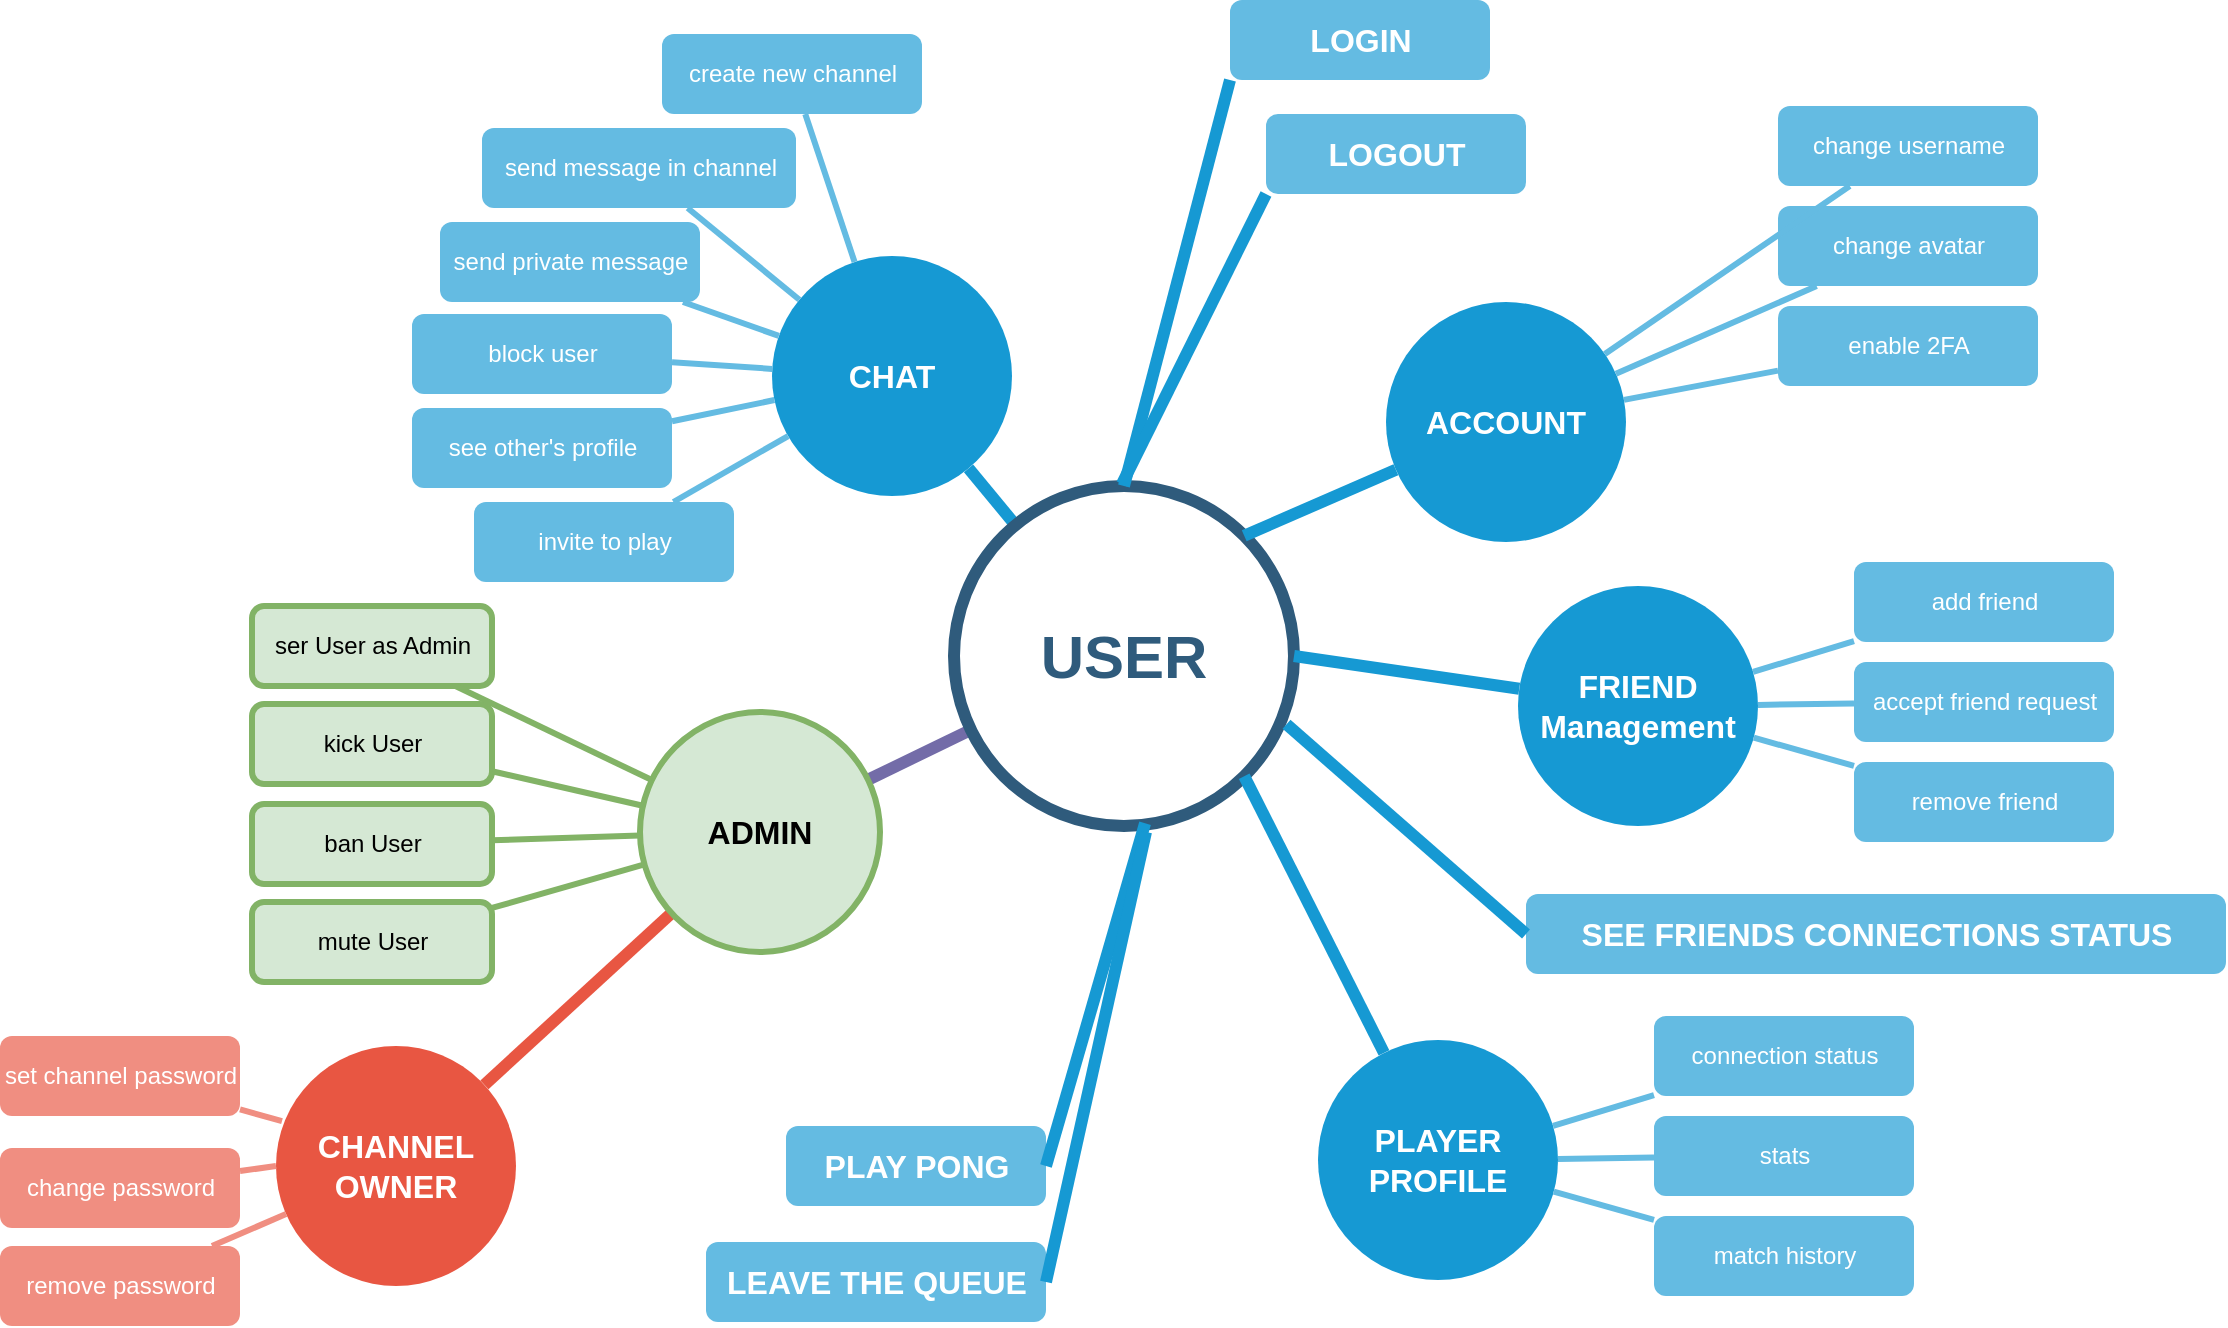 <mxfile version="21.7.5" type="github">
  <diagram id="6a731a19-8d31-9384-78a2-239565b7b9f0" name="Page-1">
    <mxGraphModel dx="784" dy="956" grid="0" gridSize="10" guides="1" tooltips="1" connect="1" arrows="1" fold="1" page="0" pageScale="1" pageWidth="1169" pageHeight="827" background="none" math="0" shadow="0">
      <root>
        <mxCell id="0" />
        <mxCell id="1" parent="0" />
        <mxCell id="1350" value="CHAT" style="ellipse;whiteSpace=wrap;html=1;shadow=0;fontFamily=Helvetica;fontSize=16;fontColor=#FFFFFF;align=center;strokeWidth=3;fillColor=#1699D3;strokeColor=none;fontStyle=1" parent="1" vertex="1">
          <mxGeometry x="840" y="611" width="120" height="120" as="geometry" />
        </mxCell>
        <mxCell id="1356" value="CHANNEL OWNER" style="ellipse;whiteSpace=wrap;html=1;shadow=0;fontFamily=Helvetica;fontSize=16;fontColor=#FFFFFF;align=center;strokeWidth=3;fillColor=#E85642;strokeColor=none;fontStyle=1" parent="1" vertex="1">
          <mxGeometry x="592" y="1006" width="120" height="120" as="geometry" />
        </mxCell>
        <mxCell id="1359" style="endArrow=none;strokeWidth=6;strokeColor=#1699D3;html=1;" parent="1" source="1515" target="1350" edge="1">
          <mxGeometry relative="1" as="geometry" />
        </mxCell>
        <mxCell id="1363" style="endArrow=none;strokeWidth=6;strokeColor=#736CA8;html=1;" parent="1" source="1515" target="1516" edge="1">
          <mxGeometry relative="1" as="geometry" />
        </mxCell>
        <mxCell id="1366" value="" style="edgeStyle=none;endArrow=none;strokeWidth=6;strokeColor=#E85642;html=1;" parent="1" source="1516" target="1356" edge="1">
          <mxGeometry x="181" y="226.5" width="100" height="100" as="geometry">
            <mxPoint x="277" y="329.5" as="sourcePoint" />
            <mxPoint x="377" y="229.5" as="targetPoint" />
          </mxGeometry>
        </mxCell>
        <mxCell id="1368" value="invite to play" style="rounded=1;fillColor=#64BBE2;strokeColor=none;strokeWidth=3;shadow=0;html=1;fontColor=#FFFFFF;" parent="1" vertex="1">
          <mxGeometry x="691" y="734" width="130" height="40" as="geometry" />
        </mxCell>
        <mxCell id="1369" value="see other&#39;s profile" style="rounded=1;fillColor=#64BBE2;strokeColor=none;strokeWidth=3;shadow=0;html=1;fontColor=#FFFFFF;" parent="1" vertex="1">
          <mxGeometry x="660" y="687" width="130" height="40" as="geometry" />
        </mxCell>
        <mxCell id="1370" value="block user" style="rounded=1;fillColor=#64BBE2;strokeColor=none;strokeWidth=3;shadow=0;html=1;fontColor=#FFFFFF;" parent="1" vertex="1">
          <mxGeometry x="660" y="640" width="130" height="40" as="geometry" />
        </mxCell>
        <mxCell id="1371" value="send private message" style="rounded=1;fillColor=#64BBE2;strokeColor=none;strokeWidth=3;shadow=0;html=1;fontColor=#FFFFFF;" parent="1" vertex="1">
          <mxGeometry x="674" y="594" width="130" height="40" as="geometry" />
        </mxCell>
        <mxCell id="1372" value="send message in channel" style="rounded=1;fillColor=#64BBE2;strokeColor=none;strokeWidth=3;shadow=0;html=1;fontColor=#FFFFFF;" parent="1" vertex="1">
          <mxGeometry x="695" y="547" width="157" height="40" as="geometry" />
        </mxCell>
        <mxCell id="1373" value="create new channel" style="rounded=1;fillColor=#64BBE2;strokeColor=none;strokeWidth=3;shadow=0;html=1;fontColor=#FFFFFF;" parent="1" vertex="1">
          <mxGeometry x="785" y="500" width="130" height="40" as="geometry" />
        </mxCell>
        <mxCell id="1380" value="" style="edgeStyle=none;endArrow=none;strokeWidth=3;strokeColor=#64BBE2;html=1;" parent="1" source="1350" target="1368" edge="1">
          <mxGeometry x="-221.5" y="56.5" width="100" height="100" as="geometry">
            <mxPoint x="-221.5" y="156.5" as="sourcePoint" />
            <mxPoint x="-121.5" y="56.5" as="targetPoint" />
          </mxGeometry>
        </mxCell>
        <mxCell id="1381" value="" style="edgeStyle=none;endArrow=none;strokeWidth=3;strokeColor=#64BBE2;html=1;" parent="1" source="1350" target="1369" edge="1">
          <mxGeometry x="-221.5" y="56.5" width="100" height="100" as="geometry">
            <mxPoint x="-221.5" y="156.5" as="sourcePoint" />
            <mxPoint x="-121.5" y="56.5" as="targetPoint" />
          </mxGeometry>
        </mxCell>
        <mxCell id="1382" value="" style="edgeStyle=none;endArrow=none;strokeWidth=3;strokeColor=#64BBE2;html=1;" parent="1" source="1350" target="1370" edge="1">
          <mxGeometry x="-221.5" y="56.5" width="100" height="100" as="geometry">
            <mxPoint x="-221.5" y="156.5" as="sourcePoint" />
            <mxPoint x="-121.5" y="56.5" as="targetPoint" />
          </mxGeometry>
        </mxCell>
        <mxCell id="1383" value="" style="edgeStyle=none;endArrow=none;strokeWidth=3;strokeColor=#64BBE2;html=1;" parent="1" source="1350" target="1371" edge="1">
          <mxGeometry x="-221.5" y="56.5" width="100" height="100" as="geometry">
            <mxPoint x="-221.5" y="156.5" as="sourcePoint" />
            <mxPoint x="-121.5" y="56.5" as="targetPoint" />
          </mxGeometry>
        </mxCell>
        <mxCell id="1384" value="" style="edgeStyle=none;endArrow=none;strokeWidth=3;strokeColor=#64BBE2;html=1;" parent="1" source="1350" target="1372" edge="1">
          <mxGeometry x="-221.5" y="56.5" width="100" height="100" as="geometry">
            <mxPoint x="-221.5" y="156.5" as="sourcePoint" />
            <mxPoint x="-121.5" y="56.5" as="targetPoint" />
          </mxGeometry>
        </mxCell>
        <mxCell id="1385" value="" style="edgeStyle=none;endArrow=none;strokeWidth=3;strokeColor=#64BBE2;html=1;" parent="1" source="1350" target="1373" edge="1">
          <mxGeometry x="-221.5" y="56.5" width="100" height="100" as="geometry">
            <mxPoint x="-221.5" y="156.5" as="sourcePoint" />
            <mxPoint x="-121.5" y="56.5" as="targetPoint" />
          </mxGeometry>
        </mxCell>
        <mxCell id="1495" value="set channel password" style="rounded=1;fillColor=#f08e81;strokeColor=none;strokeWidth=3;shadow=0;html=1;fontColor=#FFFFFF;" parent="1" vertex="1">
          <mxGeometry x="454" y="1001" width="120" height="40" as="geometry" />
        </mxCell>
        <mxCell id="1496" value="change password" style="rounded=1;fillColor=#f08e81;strokeColor=none;strokeWidth=3;shadow=0;html=1;fontColor=#FFFFFF;" parent="1" vertex="1">
          <mxGeometry x="454" y="1057" width="120" height="40" as="geometry" />
        </mxCell>
        <mxCell id="1497" value="remove password" style="rounded=1;fillColor=#f08e81;strokeColor=none;strokeWidth=3;shadow=0;html=1;fontColor=#FFFFFF;" parent="1" vertex="1">
          <mxGeometry x="454" y="1106" width="120" height="40" as="geometry" />
        </mxCell>
        <mxCell id="1508" value="" style="edgeStyle=none;endArrow=none;strokeWidth=3;strokeColor=#F08E81;html=1;exitX=0.025;exitY=0.313;exitDx=0;exitDy=0;exitPerimeter=0;" parent="1" source="1356" target="1495" edge="1">
          <mxGeometry x="188.5" y="51.5" width="100" height="100" as="geometry">
            <mxPoint x="586.701" y="1013.902" as="sourcePoint" />
            <mxPoint x="298" y="-173.5" as="targetPoint" />
          </mxGeometry>
        </mxCell>
        <mxCell id="1509" value="" style="edgeStyle=none;endArrow=none;strokeWidth=3;strokeColor=#F08E81;html=1;exitX=0;exitY=0.5;exitDx=0;exitDy=0;" parent="1" source="1356" target="1496" edge="1">
          <mxGeometry x="188.5" y="51.5" width="100" height="100" as="geometry">
            <mxPoint x="592.001" y="1034.098" as="sourcePoint" />
            <mxPoint x="298" y="-173.5" as="targetPoint" />
          </mxGeometry>
        </mxCell>
        <mxCell id="1510" value="" style="edgeStyle=none;endArrow=none;strokeWidth=3;strokeColor=#F08E81;html=1;" parent="1" source="1356" target="1497" edge="1">
          <mxGeometry x="188.5" y="51.5" width="100" height="100" as="geometry">
            <mxPoint x="203.5" y="-16.5" as="sourcePoint" />
            <mxPoint x="303.5" y="-116.5" as="targetPoint" />
          </mxGeometry>
        </mxCell>
        <mxCell id="1515" value="USER" style="ellipse;whiteSpace=wrap;html=1;shadow=0;fontFamily=Helvetica;fontSize=30;fontColor=#2F5B7C;align=center;strokeColor=#2F5B7C;strokeWidth=6;fillColor=#FFFFFF;fontStyle=1;gradientColor=none;" parent="1" vertex="1">
          <mxGeometry x="931" y="726" width="170" height="170" as="geometry" />
        </mxCell>
        <mxCell id="1516" value="ADMIN" style="ellipse;whiteSpace=wrap;html=1;shadow=0;fontFamily=Helvetica;fontSize=16;align=center;strokeWidth=3;fillColor=#d5e8d4;strokeColor=#82b366;fontStyle=1" parent="1" vertex="1">
          <mxGeometry x="774" y="839" width="120" height="120" as="geometry" />
        </mxCell>
        <mxCell id="1517" value="ser User as Admin" style="rounded=1;fillColor=#d5e8d4;strokeColor=#82b366;strokeWidth=3;shadow=0;html=1;" parent="1" vertex="1">
          <mxGeometry x="580" y="786" width="120" height="40" as="geometry" />
        </mxCell>
        <mxCell id="1522" value="kick User" style="rounded=1;fillColor=#d5e8d4;strokeColor=#82b366;strokeWidth=3;shadow=0;html=1;" parent="1" vertex="1">
          <mxGeometry x="580" y="835" width="120" height="40" as="geometry" />
        </mxCell>
        <mxCell id="1527" value="mute User" style="rounded=1;fillColor=#d5e8d4;strokeColor=#82b366;strokeWidth=3;shadow=0;html=1;" parent="1" vertex="1">
          <mxGeometry x="580" y="934" width="120" height="40" as="geometry" />
        </mxCell>
        <mxCell id="1528" value="" style="edgeStyle=none;endArrow=none;strokeWidth=3;strokeColor=#82b366;html=1;fillColor=#d5e8d4;" parent="1" source="1516" target="1517" edge="1">
          <mxGeometry x="-1498" y="-303.5" width="100" height="100" as="geometry">
            <mxPoint x="-1170" y="-108" as="sourcePoint" />
            <mxPoint x="-1070" y="-208" as="targetPoint" />
          </mxGeometry>
        </mxCell>
        <mxCell id="1529" value="ban User" style="rounded=1;fillColor=#d5e8d4;strokeColor=#82b366;strokeWidth=3;shadow=0;html=1;" parent="1" vertex="1">
          <mxGeometry x="580" y="885" width="120" height="40" as="geometry" />
        </mxCell>
        <mxCell id="1534" value="" style="edgeStyle=none;endArrow=none;strokeWidth=3;strokeColor=#82b366;html=1;fillColor=#d5e8d4;" parent="1" source="1516" target="1522" edge="1">
          <mxGeometry x="-1498" y="-303.5" width="100" height="100" as="geometry">
            <mxPoint x="-1170" y="-108" as="sourcePoint" />
            <mxPoint x="-1070" y="-208" as="targetPoint" />
          </mxGeometry>
        </mxCell>
        <mxCell id="1539" value="" style="edgeStyle=none;endArrow=none;strokeWidth=3;strokeColor=#82b366;html=1;fillColor=#d5e8d4;" parent="1" source="1516" target="1527" edge="1">
          <mxGeometry x="-1498" y="-303.5" width="100" height="100" as="geometry">
            <mxPoint x="-1170" y="-108" as="sourcePoint" />
            <mxPoint x="-1070" y="-208" as="targetPoint" />
          </mxGeometry>
        </mxCell>
        <mxCell id="1540" value="" style="edgeStyle=none;endArrow=none;strokeWidth=3;strokeColor=#82b366;html=1;fillColor=#d5e8d4;" parent="1" source="1516" target="1529" edge="1">
          <mxGeometry x="-1498" y="-303.5" width="100" height="100" as="geometry">
            <mxPoint x="-1170" y="-108" as="sourcePoint" />
            <mxPoint x="-1070" y="-208" as="targetPoint" />
          </mxGeometry>
        </mxCell>
        <mxCell id="1542" style="edgeStyle=none;rounded=0;html=1;exitX=0.5;exitY=1;endArrow=none;endFill=0;jettySize=auto;orthogonalLoop=1;strokeColor=#82b366;strokeWidth=2;fillColor=#d5e8d4;fontSize=20;fontColor=#23445D;" parent="1" source="1529" target="1529" edge="1">
          <mxGeometry relative="1" as="geometry" />
        </mxCell>
        <mxCell id="U_JDzgncAyJ7v2yDqkH5-1543" style="edgeStyle=orthogonalEdgeStyle;rounded=0;orthogonalLoop=1;jettySize=auto;html=1;exitX=0.5;exitY=1;exitDx=0;exitDy=0;" edge="1" parent="1" source="1372" target="1372">
          <mxGeometry relative="1" as="geometry" />
        </mxCell>
        <mxCell id="U_JDzgncAyJ7v2yDqkH5-1544" value="ACCOUNT" style="ellipse;whiteSpace=wrap;html=1;shadow=0;fontFamily=Helvetica;fontSize=16;fontColor=#FFFFFF;align=center;strokeWidth=3;fillColor=#1699D3;strokeColor=none;fontStyle=1" vertex="1" parent="1">
          <mxGeometry x="1147" y="634" width="120" height="120" as="geometry" />
        </mxCell>
        <mxCell id="U_JDzgncAyJ7v2yDqkH5-1545" style="endArrow=none;strokeWidth=6;strokeColor=#1699D3;html=1;exitX=1;exitY=0;exitDx=0;exitDy=0;" edge="1" parent="1" target="U_JDzgncAyJ7v2yDqkH5-1544" source="1515">
          <mxGeometry relative="1" as="geometry">
            <mxPoint x="1077" y="757" as="sourcePoint" />
          </mxGeometry>
        </mxCell>
        <mxCell id="U_JDzgncAyJ7v2yDqkH5-1546" value="enable 2FA" style="rounded=1;fillColor=#64BBE2;strokeColor=none;strokeWidth=3;shadow=0;html=1;fontColor=#FFFFFF;" vertex="1" parent="1">
          <mxGeometry x="1343" y="636" width="130" height="40" as="geometry" />
        </mxCell>
        <mxCell id="U_JDzgncAyJ7v2yDqkH5-1547" value="change avatar" style="rounded=1;fillColor=#64BBE2;strokeColor=none;strokeWidth=3;shadow=0;html=1;fontColor=#FFFFFF;" vertex="1" parent="1">
          <mxGeometry x="1343" y="586" width="130" height="40" as="geometry" />
        </mxCell>
        <mxCell id="U_JDzgncAyJ7v2yDqkH5-1548" value="change username" style="rounded=1;fillColor=#64BBE2;strokeColor=none;strokeWidth=3;shadow=0;html=1;fontColor=#FFFFFF;" vertex="1" parent="1">
          <mxGeometry x="1343" y="536" width="130" height="40" as="geometry" />
        </mxCell>
        <mxCell id="U_JDzgncAyJ7v2yDqkH5-1552" value="" style="edgeStyle=none;endArrow=none;strokeWidth=3;strokeColor=#64BBE2;html=1;" edge="1" parent="1" source="U_JDzgncAyJ7v2yDqkH5-1544" target="U_JDzgncAyJ7v2yDqkH5-1546">
          <mxGeometry x="-221.5" y="56.5" width="100" height="100" as="geometry">
            <mxPoint x="437.5" y="249.5" as="sourcePoint" />
            <mxPoint x="537.5" y="149.5" as="targetPoint" />
          </mxGeometry>
        </mxCell>
        <mxCell id="U_JDzgncAyJ7v2yDqkH5-1553" value="" style="edgeStyle=none;endArrow=none;strokeWidth=3;strokeColor=#64BBE2;html=1;" edge="1" parent="1" source="U_JDzgncAyJ7v2yDqkH5-1544" target="U_JDzgncAyJ7v2yDqkH5-1547">
          <mxGeometry x="-221.5" y="56.5" width="100" height="100" as="geometry">
            <mxPoint x="437.5" y="249.5" as="sourcePoint" />
            <mxPoint x="537.5" y="149.5" as="targetPoint" />
          </mxGeometry>
        </mxCell>
        <mxCell id="U_JDzgncAyJ7v2yDqkH5-1554" value="" style="edgeStyle=none;endArrow=none;strokeWidth=3;strokeColor=#64BBE2;html=1;" edge="1" parent="1" source="U_JDzgncAyJ7v2yDqkH5-1544" target="U_JDzgncAyJ7v2yDqkH5-1548">
          <mxGeometry x="-221.5" y="56.5" width="100" height="100" as="geometry">
            <mxPoint x="437.5" y="249.5" as="sourcePoint" />
            <mxPoint x="537.5" y="149.5" as="targetPoint" />
          </mxGeometry>
        </mxCell>
        <mxCell id="U_JDzgncAyJ7v2yDqkH5-1558" style="edgeStyle=orthogonalEdgeStyle;rounded=0;orthogonalLoop=1;jettySize=auto;html=1;exitX=0.5;exitY=1;exitDx=0;exitDy=0;" edge="1" parent="1">
          <mxGeometry relative="1" as="geometry">
            <mxPoint x="1439.5" y="551" as="sourcePoint" />
            <mxPoint x="1439.5" y="551" as="targetPoint" />
          </mxGeometry>
        </mxCell>
        <mxCell id="U_JDzgncAyJ7v2yDqkH5-1559" value="FRIEND Management" style="ellipse;whiteSpace=wrap;html=1;shadow=0;fontFamily=Helvetica;fontSize=16;fontColor=#FFFFFF;align=center;strokeWidth=3;fillColor=#1699D3;strokeColor=none;fontStyle=1" vertex="1" parent="1">
          <mxGeometry x="1213" y="776" width="120" height="120" as="geometry" />
        </mxCell>
        <mxCell id="U_JDzgncAyJ7v2yDqkH5-1560" style="endArrow=none;strokeWidth=6;strokeColor=#1699D3;html=1;exitX=1;exitY=0.5;exitDx=0;exitDy=0;" edge="1" parent="1" target="U_JDzgncAyJ7v2yDqkH5-1559" source="1515">
          <mxGeometry relative="1" as="geometry">
            <mxPoint x="1080" y="927" as="sourcePoint" />
          </mxGeometry>
        </mxCell>
        <mxCell id="U_JDzgncAyJ7v2yDqkH5-1561" value="remove friend" style="rounded=1;fillColor=#64BBE2;strokeColor=none;strokeWidth=3;shadow=0;html=1;fontColor=#FFFFFF;" vertex="1" parent="1">
          <mxGeometry x="1381" y="864" width="130" height="40" as="geometry" />
        </mxCell>
        <mxCell id="U_JDzgncAyJ7v2yDqkH5-1562" value="accept friend request" style="rounded=1;fillColor=#64BBE2;strokeColor=none;strokeWidth=3;shadow=0;html=1;fontColor=#FFFFFF;" vertex="1" parent="1">
          <mxGeometry x="1381" y="814" width="130" height="40" as="geometry" />
        </mxCell>
        <mxCell id="U_JDzgncAyJ7v2yDqkH5-1563" value="add friend" style="rounded=1;fillColor=#64BBE2;strokeColor=none;strokeWidth=3;shadow=0;html=1;fontColor=#FFFFFF;" vertex="1" parent="1">
          <mxGeometry x="1381" y="764" width="130" height="40" as="geometry" />
        </mxCell>
        <mxCell id="U_JDzgncAyJ7v2yDqkH5-1564" value="" style="edgeStyle=none;endArrow=none;strokeWidth=3;strokeColor=#64BBE2;html=1;" edge="1" parent="1" source="U_JDzgncAyJ7v2yDqkH5-1559" target="U_JDzgncAyJ7v2yDqkH5-1561">
          <mxGeometry x="-221.5" y="56.5" width="100" height="100" as="geometry">
            <mxPoint x="441.5" y="425.5" as="sourcePoint" />
            <mxPoint x="541.5" y="325.5" as="targetPoint" />
          </mxGeometry>
        </mxCell>
        <mxCell id="U_JDzgncAyJ7v2yDqkH5-1565" value="" style="edgeStyle=none;endArrow=none;strokeWidth=3;strokeColor=#64BBE2;html=1;" edge="1" parent="1" source="U_JDzgncAyJ7v2yDqkH5-1559" target="U_JDzgncAyJ7v2yDqkH5-1562">
          <mxGeometry x="-221.5" y="56.5" width="100" height="100" as="geometry">
            <mxPoint x="441.5" y="425.5" as="sourcePoint" />
            <mxPoint x="541.5" y="325.5" as="targetPoint" />
          </mxGeometry>
        </mxCell>
        <mxCell id="U_JDzgncAyJ7v2yDqkH5-1566" value="" style="edgeStyle=none;endArrow=none;strokeWidth=3;strokeColor=#64BBE2;html=1;" edge="1" parent="1" source="U_JDzgncAyJ7v2yDqkH5-1559" target="U_JDzgncAyJ7v2yDqkH5-1563">
          <mxGeometry x="-221.5" y="56.5" width="100" height="100" as="geometry">
            <mxPoint x="441.5" y="425.5" as="sourcePoint" />
            <mxPoint x="541.5" y="325.5" as="targetPoint" />
          </mxGeometry>
        </mxCell>
        <mxCell id="U_JDzgncAyJ7v2yDqkH5-1567" style="edgeStyle=orthogonalEdgeStyle;rounded=0;orthogonalLoop=1;jettySize=auto;html=1;exitX=0.5;exitY=1;exitDx=0;exitDy=0;" edge="1" parent="1">
          <mxGeometry relative="1" as="geometry">
            <mxPoint x="1477.5" y="779" as="sourcePoint" />
            <mxPoint x="1477.5" y="779" as="targetPoint" />
          </mxGeometry>
        </mxCell>
        <mxCell id="U_JDzgncAyJ7v2yDqkH5-1568" value="PLAYER PROFILE" style="ellipse;whiteSpace=wrap;html=1;shadow=0;fontFamily=Helvetica;fontSize=16;fontColor=#FFFFFF;align=center;strokeWidth=3;fillColor=#1699D3;strokeColor=none;fontStyle=1" vertex="1" parent="1">
          <mxGeometry x="1113" y="1003" width="120" height="120" as="geometry" />
        </mxCell>
        <mxCell id="U_JDzgncAyJ7v2yDqkH5-1569" style="endArrow=none;strokeWidth=6;strokeColor=#1699D3;html=1;exitX=1;exitY=1;exitDx=0;exitDy=0;" edge="1" parent="1" target="U_JDzgncAyJ7v2yDqkH5-1568" source="1515">
          <mxGeometry relative="1" as="geometry">
            <mxPoint x="1022" y="993" as="sourcePoint" />
          </mxGeometry>
        </mxCell>
        <mxCell id="U_JDzgncAyJ7v2yDqkH5-1570" value="match history" style="rounded=1;fillColor=#64BBE2;strokeColor=none;strokeWidth=3;shadow=0;html=1;fontColor=#FFFFFF;" vertex="1" parent="1">
          <mxGeometry x="1281" y="1091" width="130" height="40" as="geometry" />
        </mxCell>
        <mxCell id="U_JDzgncAyJ7v2yDqkH5-1571" value="stats" style="rounded=1;fillColor=#64BBE2;strokeColor=none;strokeWidth=3;shadow=0;html=1;fontColor=#FFFFFF;" vertex="1" parent="1">
          <mxGeometry x="1281" y="1041" width="130" height="40" as="geometry" />
        </mxCell>
        <mxCell id="U_JDzgncAyJ7v2yDqkH5-1572" value="connection status" style="rounded=1;fillColor=#64BBE2;strokeColor=none;strokeWidth=3;shadow=0;html=1;fontColor=#FFFFFF;" vertex="1" parent="1">
          <mxGeometry x="1281" y="991" width="130" height="40" as="geometry" />
        </mxCell>
        <mxCell id="U_JDzgncAyJ7v2yDqkH5-1573" value="" style="edgeStyle=none;endArrow=none;strokeWidth=3;strokeColor=#64BBE2;html=1;" edge="1" parent="1" source="U_JDzgncAyJ7v2yDqkH5-1568" target="U_JDzgncAyJ7v2yDqkH5-1570">
          <mxGeometry x="-221.5" y="56.5" width="100" height="100" as="geometry">
            <mxPoint x="341.5" y="652.5" as="sourcePoint" />
            <mxPoint x="441.5" y="552.5" as="targetPoint" />
          </mxGeometry>
        </mxCell>
        <mxCell id="U_JDzgncAyJ7v2yDqkH5-1574" value="" style="edgeStyle=none;endArrow=none;strokeWidth=3;strokeColor=#64BBE2;html=1;" edge="1" parent="1" source="U_JDzgncAyJ7v2yDqkH5-1568" target="U_JDzgncAyJ7v2yDqkH5-1571">
          <mxGeometry x="-221.5" y="56.5" width="100" height="100" as="geometry">
            <mxPoint x="341.5" y="652.5" as="sourcePoint" />
            <mxPoint x="441.5" y="552.5" as="targetPoint" />
          </mxGeometry>
        </mxCell>
        <mxCell id="U_JDzgncAyJ7v2yDqkH5-1575" value="" style="edgeStyle=none;endArrow=none;strokeWidth=3;strokeColor=#64BBE2;html=1;" edge="1" parent="1" source="U_JDzgncAyJ7v2yDqkH5-1568" target="U_JDzgncAyJ7v2yDqkH5-1572">
          <mxGeometry x="-221.5" y="56.5" width="100" height="100" as="geometry">
            <mxPoint x="341.5" y="652.5" as="sourcePoint" />
            <mxPoint x="441.5" y="552.5" as="targetPoint" />
          </mxGeometry>
        </mxCell>
        <mxCell id="U_JDzgncAyJ7v2yDqkH5-1576" style="edgeStyle=orthogonalEdgeStyle;rounded=0;orthogonalLoop=1;jettySize=auto;html=1;exitX=0.5;exitY=1;exitDx=0;exitDy=0;" edge="1" parent="1">
          <mxGeometry relative="1" as="geometry">
            <mxPoint x="1377.5" y="1006" as="sourcePoint" />
            <mxPoint x="1377.5" y="1006" as="targetPoint" />
          </mxGeometry>
        </mxCell>
        <mxCell id="U_JDzgncAyJ7v2yDqkH5-1578" value="LOGIN" style="rounded=1;fillColor=#64BBE2;strokeColor=none;strokeWidth=3;shadow=0;html=1;fontColor=#FFFFFF;fontStyle=1;fontSize=16;" vertex="1" parent="1">
          <mxGeometry x="1069" y="483" width="130" height="40" as="geometry" />
        </mxCell>
        <mxCell id="U_JDzgncAyJ7v2yDqkH5-1579" style="endArrow=none;strokeWidth=6;strokeColor=#1699D3;html=1;exitX=0.5;exitY=0;exitDx=0;exitDy=0;entryX=0;entryY=1;entryDx=0;entryDy=0;" edge="1" parent="1" source="1515" target="U_JDzgncAyJ7v2yDqkH5-1578">
          <mxGeometry relative="1" as="geometry">
            <mxPoint x="1086" y="761" as="sourcePoint" />
            <mxPoint x="1162" y="728" as="targetPoint" />
          </mxGeometry>
        </mxCell>
        <mxCell id="U_JDzgncAyJ7v2yDqkH5-1580" value="LOGOUT" style="rounded=1;fillColor=#64BBE2;strokeColor=none;strokeWidth=3;shadow=0;html=1;fontColor=#FFFFFF;fontStyle=1;fontSize=16;" vertex="1" parent="1">
          <mxGeometry x="1087" y="540" width="130" height="40" as="geometry" />
        </mxCell>
        <mxCell id="U_JDzgncAyJ7v2yDqkH5-1581" style="endArrow=none;strokeWidth=6;strokeColor=#1699D3;html=1;entryX=0;entryY=1;entryDx=0;entryDy=0;" edge="1" parent="1" target="U_JDzgncAyJ7v2yDqkH5-1580">
          <mxGeometry relative="1" as="geometry">
            <mxPoint x="1015" y="725" as="sourcePoint" />
            <mxPoint x="1079" y="533" as="targetPoint" />
          </mxGeometry>
        </mxCell>
        <mxCell id="U_JDzgncAyJ7v2yDqkH5-1582" value="PLAY PONG" style="rounded=1;fillColor=#64BBE2;strokeColor=none;strokeWidth=3;shadow=0;html=1;fontColor=#FFFFFF;fontStyle=1;fontSize=16;" vertex="1" parent="1">
          <mxGeometry x="847" y="1046" width="130" height="40" as="geometry" />
        </mxCell>
        <mxCell id="U_JDzgncAyJ7v2yDqkH5-1583" style="endArrow=none;strokeWidth=6;strokeColor=#1699D3;html=1;exitX=1;exitY=0.5;exitDx=0;exitDy=0;entryX=0.562;entryY=0.992;entryDx=0;entryDy=0;entryPerimeter=0;" edge="1" parent="1" target="1515" source="U_JDzgncAyJ7v2yDqkH5-1582">
          <mxGeometry relative="1" as="geometry">
            <mxPoint x="855" y="1272" as="sourcePoint" />
            <mxPoint x="1001" y="1274" as="targetPoint" />
          </mxGeometry>
        </mxCell>
        <mxCell id="U_JDzgncAyJ7v2yDqkH5-1584" value="LEAVE THE QUEUE" style="rounded=1;fillColor=#64BBE2;strokeColor=none;strokeWidth=3;shadow=0;html=1;fontColor=#FFFFFF;fontStyle=1;fontSize=16;" vertex="1" parent="1">
          <mxGeometry x="807" y="1104" width="170" height="40" as="geometry" />
        </mxCell>
        <mxCell id="U_JDzgncAyJ7v2yDqkH5-1585" style="endArrow=none;strokeWidth=6;strokeColor=#1699D3;html=1;exitX=1;exitY=0.5;exitDx=0;exitDy=0;" edge="1" parent="1" source="U_JDzgncAyJ7v2yDqkH5-1584">
          <mxGeometry relative="1" as="geometry">
            <mxPoint x="854" y="1271" as="sourcePoint" />
            <mxPoint x="1027" y="899" as="targetPoint" />
          </mxGeometry>
        </mxCell>
        <mxCell id="U_JDzgncAyJ7v2yDqkH5-1587" value="SEE FRIENDS CONNECTIONS STATUS" style="rounded=1;fillColor=#64BBE2;strokeColor=none;strokeWidth=3;shadow=0;html=1;fontColor=#FFFFFF;fontStyle=1;fontSize=16;" vertex="1" parent="1">
          <mxGeometry x="1217" y="930" width="350" height="40" as="geometry" />
        </mxCell>
        <mxCell id="U_JDzgncAyJ7v2yDqkH5-1588" style="endArrow=none;strokeWidth=6;strokeColor=#1699D3;html=1;exitX=0.978;exitY=0.701;exitDx=0;exitDy=0;exitPerimeter=0;entryX=0;entryY=0.5;entryDx=0;entryDy=0;" edge="1" parent="1" source="1515" target="U_JDzgncAyJ7v2yDqkH5-1587">
          <mxGeometry relative="1" as="geometry">
            <mxPoint x="1155" y="881" as="sourcePoint" />
            <mxPoint x="1225" y="1019" as="targetPoint" />
          </mxGeometry>
        </mxCell>
      </root>
    </mxGraphModel>
  </diagram>
</mxfile>
